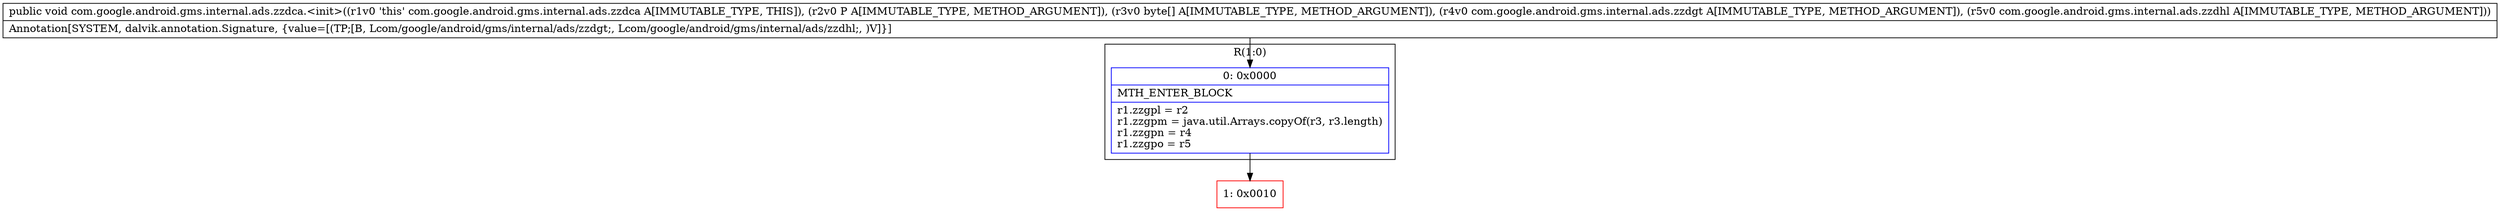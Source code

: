 digraph "CFG forcom.google.android.gms.internal.ads.zzdca.\<init\>(Ljava\/lang\/Object;[BLcom\/google\/android\/gms\/internal\/ads\/zzdgt;Lcom\/google\/android\/gms\/internal\/ads\/zzdhl;)V" {
subgraph cluster_Region_807502979 {
label = "R(1:0)";
node [shape=record,color=blue];
Node_0 [shape=record,label="{0\:\ 0x0000|MTH_ENTER_BLOCK\l|r1.zzgpl = r2\lr1.zzgpm = java.util.Arrays.copyOf(r3, r3.length)\lr1.zzgpn = r4\lr1.zzgpo = r5\l}"];
}
Node_1 [shape=record,color=red,label="{1\:\ 0x0010}"];
MethodNode[shape=record,label="{public void com.google.android.gms.internal.ads.zzdca.\<init\>((r1v0 'this' com.google.android.gms.internal.ads.zzdca A[IMMUTABLE_TYPE, THIS]), (r2v0 P A[IMMUTABLE_TYPE, METHOD_ARGUMENT]), (r3v0 byte[] A[IMMUTABLE_TYPE, METHOD_ARGUMENT]), (r4v0 com.google.android.gms.internal.ads.zzdgt A[IMMUTABLE_TYPE, METHOD_ARGUMENT]), (r5v0 com.google.android.gms.internal.ads.zzdhl A[IMMUTABLE_TYPE, METHOD_ARGUMENT]))  | Annotation[SYSTEM, dalvik.annotation.Signature, \{value=[(TP;[B, Lcom\/google\/android\/gms\/internal\/ads\/zzdgt;, Lcom\/google\/android\/gms\/internal\/ads\/zzdhl;, )V]\}]\l}"];
MethodNode -> Node_0;
Node_0 -> Node_1;
}


